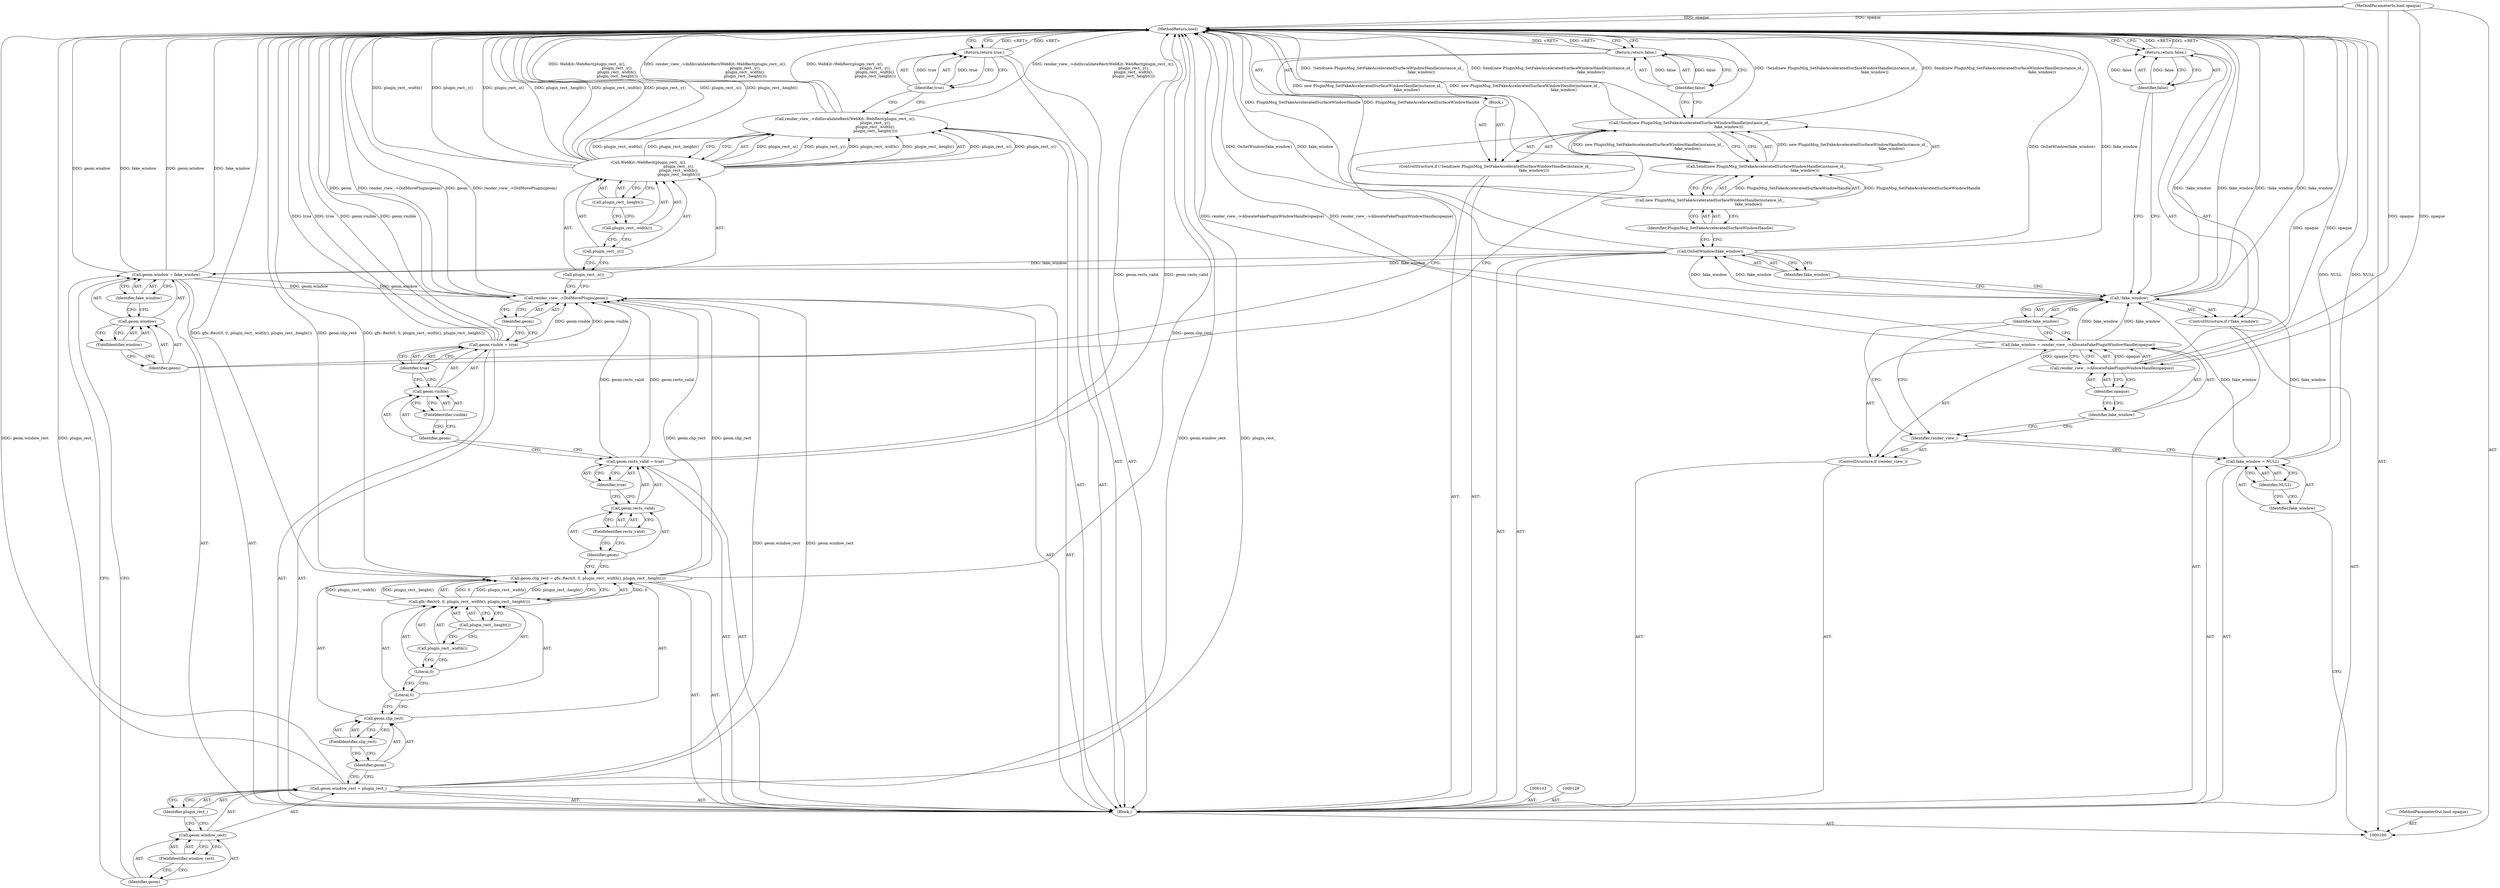 digraph "1_Chrome_ee8d6fd30b022ac2c87b7a190c954e7bb3c9b21e_11" {
"1000168" [label="(MethodReturn,bool)"];
"1000101" [label="(MethodParameterIn,bool opaque)"];
"1000240" [label="(MethodParameterOut,bool opaque)"];
"1000102" [label="(Block,)"];
"1000127" [label="(Identifier,false)"];
"1000126" [label="(Return,return false;)"];
"1000133" [label="(Identifier,fake_window)"];
"1000129" [label="(Call,geom.window = fake_window)"];
"1000130" [label="(Call,geom.window)"];
"1000131" [label="(Identifier,geom)"];
"1000132" [label="(FieldIdentifier,window)"];
"1000138" [label="(Identifier,plugin_rect_)"];
"1000134" [label="(Call,geom.window_rect = plugin_rect_)"];
"1000135" [label="(Call,geom.window_rect)"];
"1000136" [label="(Identifier,geom)"];
"1000137" [label="(FieldIdentifier,window_rect)"];
"1000143" [label="(Call,gfx::Rect(0, 0, plugin_rect_.width(), plugin_rect_.height()))"];
"1000139" [label="(Call,geom.clip_rect = gfx::Rect(0, 0, plugin_rect_.width(), plugin_rect_.height()))"];
"1000140" [label="(Call,geom.clip_rect)"];
"1000141" [label="(Identifier,geom)"];
"1000144" [label="(Literal,0)"];
"1000145" [label="(Literal,0)"];
"1000146" [label="(Call,plugin_rect_.width())"];
"1000147" [label="(Call,plugin_rect_.height())"];
"1000142" [label="(FieldIdentifier,clip_rect)"];
"1000152" [label="(Identifier,true)"];
"1000148" [label="(Call,geom.rects_valid = true)"];
"1000149" [label="(Call,geom.rects_valid)"];
"1000150" [label="(Identifier,geom)"];
"1000151" [label="(FieldIdentifier,rects_valid)"];
"1000157" [label="(Identifier,true)"];
"1000153" [label="(Call,geom.visible = true)"];
"1000154" [label="(Call,geom.visible)"];
"1000155" [label="(Identifier,geom)"];
"1000156" [label="(FieldIdentifier,visible)"];
"1000158" [label="(Call,render_view_->DidMovePlugin(geom))"];
"1000159" [label="(Identifier,geom)"];
"1000104" [label="(Call,fake_window = NULL)"];
"1000105" [label="(Identifier,fake_window)"];
"1000106" [label="(Identifier,NULL)"];
"1000160" [label="(Call,render_view_->didInvalidateRect(WebKit::WebRect(plugin_rect_.x(),\n                                                  plugin_rect_.y(),\n                                                  plugin_rect_.width(),\n                                                  plugin_rect_.height())))"];
"1000161" [label="(Call,WebKit::WebRect(plugin_rect_.x(),\n                                                  plugin_rect_.y(),\n                                                  plugin_rect_.width(),\n                                                  plugin_rect_.height()))"];
"1000162" [label="(Call,plugin_rect_.x())"];
"1000163" [label="(Call,plugin_rect_.y())"];
"1000164" [label="(Call,plugin_rect_.width())"];
"1000165" [label="(Call,plugin_rect_.height())"];
"1000166" [label="(Return,return true;)"];
"1000167" [label="(Identifier,true)"];
"1000107" [label="(ControlStructure,if (render_view_))"];
"1000108" [label="(Identifier,render_view_)"];
"1000111" [label="(Call,render_view_->AllocateFakePluginWindowHandle(opaque))"];
"1000109" [label="(Call,fake_window = render_view_->AllocateFakePluginWindowHandle(opaque))"];
"1000110" [label="(Identifier,fake_window)"];
"1000112" [label="(Identifier,opaque)"];
"1000113" [label="(ControlStructure,if (!fake_window))"];
"1000114" [label="(Call,!fake_window)"];
"1000115" [label="(Identifier,fake_window)"];
"1000117" [label="(Identifier,false)"];
"1000116" [label="(Return,return false;)"];
"1000119" [label="(Identifier,fake_window)"];
"1000118" [label="(Call,OnSetWindow(fake_window))"];
"1000123" [label="(Call,new PluginMsg_SetFakeAcceleratedSurfaceWindowHandle(instance_id_,\n                                                                fake_window))"];
"1000124" [label="(Identifier,PluginMsg_SetFakeAcceleratedSurfaceWindowHandle)"];
"1000120" [label="(ControlStructure,if (!Send(new PluginMsg_SetFakeAcceleratedSurfaceWindowHandle(instance_id_,\n                                                                fake_window))))"];
"1000121" [label="(Call,!Send(new PluginMsg_SetFakeAcceleratedSurfaceWindowHandle(instance_id_,\n                                                                fake_window)))"];
"1000122" [label="(Call,Send(new PluginMsg_SetFakeAcceleratedSurfaceWindowHandle(instance_id_,\n                                                                fake_window)))"];
"1000125" [label="(Block,)"];
"1000168" -> "1000100"  [label="AST: "];
"1000168" -> "1000116"  [label="CFG: "];
"1000168" -> "1000126"  [label="CFG: "];
"1000168" -> "1000166"  [label="CFG: "];
"1000158" -> "1000168"  [label="DDG: geom"];
"1000158" -> "1000168"  [label="DDG: render_view_->DidMovePlugin(geom)"];
"1000153" -> "1000168"  [label="DDG: true"];
"1000153" -> "1000168"  [label="DDG: geom.visible"];
"1000139" -> "1000168"  [label="DDG: geom.clip_rect"];
"1000139" -> "1000168"  [label="DDG: gfx::Rect(0, 0, plugin_rect_.width(), plugin_rect_.height())"];
"1000118" -> "1000168"  [label="DDG: OnSetWindow(fake_window)"];
"1000118" -> "1000168"  [label="DDG: fake_window"];
"1000134" -> "1000168"  [label="DDG: plugin_rect_"];
"1000134" -> "1000168"  [label="DDG: geom.window_rect"];
"1000129" -> "1000168"  [label="DDG: geom.window"];
"1000129" -> "1000168"  [label="DDG: fake_window"];
"1000161" -> "1000168"  [label="DDG: plugin_rect_.width()"];
"1000161" -> "1000168"  [label="DDG: plugin_rect_.y()"];
"1000161" -> "1000168"  [label="DDG: plugin_rect_.x()"];
"1000161" -> "1000168"  [label="DDG: plugin_rect_.height()"];
"1000114" -> "1000168"  [label="DDG: !fake_window"];
"1000114" -> "1000168"  [label="DDG: fake_window"];
"1000160" -> "1000168"  [label="DDG: render_view_->didInvalidateRect(WebKit::WebRect(plugin_rect_.x(),\n                                                  plugin_rect_.y(),\n                                                  plugin_rect_.width(),\n                                                  plugin_rect_.height()))"];
"1000160" -> "1000168"  [label="DDG: WebKit::WebRect(plugin_rect_.x(),\n                                                  plugin_rect_.y(),\n                                                  plugin_rect_.width(),\n                                                  plugin_rect_.height())"];
"1000122" -> "1000168"  [label="DDG: new PluginMsg_SetFakeAcceleratedSurfaceWindowHandle(instance_id_,\n                                                                fake_window)"];
"1000121" -> "1000168"  [label="DDG: !Send(new PluginMsg_SetFakeAcceleratedSurfaceWindowHandle(instance_id_,\n                                                                fake_window))"];
"1000121" -> "1000168"  [label="DDG: Send(new PluginMsg_SetFakeAcceleratedSurfaceWindowHandle(instance_id_,\n                                                                fake_window))"];
"1000148" -> "1000168"  [label="DDG: geom.rects_valid"];
"1000111" -> "1000168"  [label="DDG: opaque"];
"1000101" -> "1000168"  [label="DDG: opaque"];
"1000109" -> "1000168"  [label="DDG: render_view_->AllocateFakePluginWindowHandle(opaque)"];
"1000104" -> "1000168"  [label="DDG: NULL"];
"1000123" -> "1000168"  [label="DDG: PluginMsg_SetFakeAcceleratedSurfaceWindowHandle"];
"1000116" -> "1000168"  [label="DDG: <RET>"];
"1000126" -> "1000168"  [label="DDG: <RET>"];
"1000166" -> "1000168"  [label="DDG: <RET>"];
"1000101" -> "1000100"  [label="AST: "];
"1000101" -> "1000168"  [label="DDG: opaque"];
"1000101" -> "1000111"  [label="DDG: opaque"];
"1000240" -> "1000100"  [label="AST: "];
"1000102" -> "1000100"  [label="AST: "];
"1000103" -> "1000102"  [label="AST: "];
"1000104" -> "1000102"  [label="AST: "];
"1000107" -> "1000102"  [label="AST: "];
"1000113" -> "1000102"  [label="AST: "];
"1000118" -> "1000102"  [label="AST: "];
"1000120" -> "1000102"  [label="AST: "];
"1000128" -> "1000102"  [label="AST: "];
"1000129" -> "1000102"  [label="AST: "];
"1000134" -> "1000102"  [label="AST: "];
"1000139" -> "1000102"  [label="AST: "];
"1000148" -> "1000102"  [label="AST: "];
"1000153" -> "1000102"  [label="AST: "];
"1000158" -> "1000102"  [label="AST: "];
"1000160" -> "1000102"  [label="AST: "];
"1000166" -> "1000102"  [label="AST: "];
"1000127" -> "1000126"  [label="AST: "];
"1000127" -> "1000121"  [label="CFG: "];
"1000126" -> "1000127"  [label="CFG: "];
"1000127" -> "1000126"  [label="DDG: false"];
"1000126" -> "1000125"  [label="AST: "];
"1000126" -> "1000127"  [label="CFG: "];
"1000127" -> "1000126"  [label="AST: "];
"1000168" -> "1000126"  [label="CFG: "];
"1000126" -> "1000168"  [label="DDG: <RET>"];
"1000127" -> "1000126"  [label="DDG: false"];
"1000133" -> "1000129"  [label="AST: "];
"1000133" -> "1000130"  [label="CFG: "];
"1000129" -> "1000133"  [label="CFG: "];
"1000129" -> "1000102"  [label="AST: "];
"1000129" -> "1000133"  [label="CFG: "];
"1000130" -> "1000129"  [label="AST: "];
"1000133" -> "1000129"  [label="AST: "];
"1000136" -> "1000129"  [label="CFG: "];
"1000129" -> "1000168"  [label="DDG: geom.window"];
"1000129" -> "1000168"  [label="DDG: fake_window"];
"1000118" -> "1000129"  [label="DDG: fake_window"];
"1000129" -> "1000158"  [label="DDG: geom.window"];
"1000130" -> "1000129"  [label="AST: "];
"1000130" -> "1000132"  [label="CFG: "];
"1000131" -> "1000130"  [label="AST: "];
"1000132" -> "1000130"  [label="AST: "];
"1000133" -> "1000130"  [label="CFG: "];
"1000131" -> "1000130"  [label="AST: "];
"1000131" -> "1000121"  [label="CFG: "];
"1000132" -> "1000131"  [label="CFG: "];
"1000132" -> "1000130"  [label="AST: "];
"1000132" -> "1000131"  [label="CFG: "];
"1000130" -> "1000132"  [label="CFG: "];
"1000138" -> "1000134"  [label="AST: "];
"1000138" -> "1000135"  [label="CFG: "];
"1000134" -> "1000138"  [label="CFG: "];
"1000134" -> "1000102"  [label="AST: "];
"1000134" -> "1000138"  [label="CFG: "];
"1000135" -> "1000134"  [label="AST: "];
"1000138" -> "1000134"  [label="AST: "];
"1000141" -> "1000134"  [label="CFG: "];
"1000134" -> "1000168"  [label="DDG: plugin_rect_"];
"1000134" -> "1000168"  [label="DDG: geom.window_rect"];
"1000134" -> "1000158"  [label="DDG: geom.window_rect"];
"1000135" -> "1000134"  [label="AST: "];
"1000135" -> "1000137"  [label="CFG: "];
"1000136" -> "1000135"  [label="AST: "];
"1000137" -> "1000135"  [label="AST: "];
"1000138" -> "1000135"  [label="CFG: "];
"1000136" -> "1000135"  [label="AST: "];
"1000136" -> "1000129"  [label="CFG: "];
"1000137" -> "1000136"  [label="CFG: "];
"1000137" -> "1000135"  [label="AST: "];
"1000137" -> "1000136"  [label="CFG: "];
"1000135" -> "1000137"  [label="CFG: "];
"1000143" -> "1000139"  [label="AST: "];
"1000143" -> "1000147"  [label="CFG: "];
"1000144" -> "1000143"  [label="AST: "];
"1000145" -> "1000143"  [label="AST: "];
"1000146" -> "1000143"  [label="AST: "];
"1000147" -> "1000143"  [label="AST: "];
"1000139" -> "1000143"  [label="CFG: "];
"1000143" -> "1000139"  [label="DDG: 0"];
"1000143" -> "1000139"  [label="DDG: plugin_rect_.width()"];
"1000143" -> "1000139"  [label="DDG: plugin_rect_.height()"];
"1000139" -> "1000102"  [label="AST: "];
"1000139" -> "1000143"  [label="CFG: "];
"1000140" -> "1000139"  [label="AST: "];
"1000143" -> "1000139"  [label="AST: "];
"1000150" -> "1000139"  [label="CFG: "];
"1000139" -> "1000168"  [label="DDG: geom.clip_rect"];
"1000139" -> "1000168"  [label="DDG: gfx::Rect(0, 0, plugin_rect_.width(), plugin_rect_.height())"];
"1000143" -> "1000139"  [label="DDG: 0"];
"1000143" -> "1000139"  [label="DDG: plugin_rect_.width()"];
"1000143" -> "1000139"  [label="DDG: plugin_rect_.height()"];
"1000139" -> "1000158"  [label="DDG: geom.clip_rect"];
"1000140" -> "1000139"  [label="AST: "];
"1000140" -> "1000142"  [label="CFG: "];
"1000141" -> "1000140"  [label="AST: "];
"1000142" -> "1000140"  [label="AST: "];
"1000144" -> "1000140"  [label="CFG: "];
"1000141" -> "1000140"  [label="AST: "];
"1000141" -> "1000134"  [label="CFG: "];
"1000142" -> "1000141"  [label="CFG: "];
"1000144" -> "1000143"  [label="AST: "];
"1000144" -> "1000140"  [label="CFG: "];
"1000145" -> "1000144"  [label="CFG: "];
"1000145" -> "1000143"  [label="AST: "];
"1000145" -> "1000144"  [label="CFG: "];
"1000146" -> "1000145"  [label="CFG: "];
"1000146" -> "1000143"  [label="AST: "];
"1000146" -> "1000145"  [label="CFG: "];
"1000147" -> "1000146"  [label="CFG: "];
"1000147" -> "1000143"  [label="AST: "];
"1000147" -> "1000146"  [label="CFG: "];
"1000143" -> "1000147"  [label="CFG: "];
"1000142" -> "1000140"  [label="AST: "];
"1000142" -> "1000141"  [label="CFG: "];
"1000140" -> "1000142"  [label="CFG: "];
"1000152" -> "1000148"  [label="AST: "];
"1000152" -> "1000149"  [label="CFG: "];
"1000148" -> "1000152"  [label="CFG: "];
"1000148" -> "1000102"  [label="AST: "];
"1000148" -> "1000152"  [label="CFG: "];
"1000149" -> "1000148"  [label="AST: "];
"1000152" -> "1000148"  [label="AST: "];
"1000155" -> "1000148"  [label="CFG: "];
"1000148" -> "1000168"  [label="DDG: geom.rects_valid"];
"1000148" -> "1000158"  [label="DDG: geom.rects_valid"];
"1000149" -> "1000148"  [label="AST: "];
"1000149" -> "1000151"  [label="CFG: "];
"1000150" -> "1000149"  [label="AST: "];
"1000151" -> "1000149"  [label="AST: "];
"1000152" -> "1000149"  [label="CFG: "];
"1000150" -> "1000149"  [label="AST: "];
"1000150" -> "1000139"  [label="CFG: "];
"1000151" -> "1000150"  [label="CFG: "];
"1000151" -> "1000149"  [label="AST: "];
"1000151" -> "1000150"  [label="CFG: "];
"1000149" -> "1000151"  [label="CFG: "];
"1000157" -> "1000153"  [label="AST: "];
"1000157" -> "1000154"  [label="CFG: "];
"1000153" -> "1000157"  [label="CFG: "];
"1000153" -> "1000102"  [label="AST: "];
"1000153" -> "1000157"  [label="CFG: "];
"1000154" -> "1000153"  [label="AST: "];
"1000157" -> "1000153"  [label="AST: "];
"1000159" -> "1000153"  [label="CFG: "];
"1000153" -> "1000168"  [label="DDG: true"];
"1000153" -> "1000168"  [label="DDG: geom.visible"];
"1000153" -> "1000158"  [label="DDG: geom.visible"];
"1000154" -> "1000153"  [label="AST: "];
"1000154" -> "1000156"  [label="CFG: "];
"1000155" -> "1000154"  [label="AST: "];
"1000156" -> "1000154"  [label="AST: "];
"1000157" -> "1000154"  [label="CFG: "];
"1000155" -> "1000154"  [label="AST: "];
"1000155" -> "1000148"  [label="CFG: "];
"1000156" -> "1000155"  [label="CFG: "];
"1000156" -> "1000154"  [label="AST: "];
"1000156" -> "1000155"  [label="CFG: "];
"1000154" -> "1000156"  [label="CFG: "];
"1000158" -> "1000102"  [label="AST: "];
"1000158" -> "1000159"  [label="CFG: "];
"1000159" -> "1000158"  [label="AST: "];
"1000162" -> "1000158"  [label="CFG: "];
"1000158" -> "1000168"  [label="DDG: geom"];
"1000158" -> "1000168"  [label="DDG: render_view_->DidMovePlugin(geom)"];
"1000129" -> "1000158"  [label="DDG: geom.window"];
"1000139" -> "1000158"  [label="DDG: geom.clip_rect"];
"1000148" -> "1000158"  [label="DDG: geom.rects_valid"];
"1000153" -> "1000158"  [label="DDG: geom.visible"];
"1000134" -> "1000158"  [label="DDG: geom.window_rect"];
"1000159" -> "1000158"  [label="AST: "];
"1000159" -> "1000153"  [label="CFG: "];
"1000158" -> "1000159"  [label="CFG: "];
"1000104" -> "1000102"  [label="AST: "];
"1000104" -> "1000106"  [label="CFG: "];
"1000105" -> "1000104"  [label="AST: "];
"1000106" -> "1000104"  [label="AST: "];
"1000108" -> "1000104"  [label="CFG: "];
"1000104" -> "1000168"  [label="DDG: NULL"];
"1000104" -> "1000114"  [label="DDG: fake_window"];
"1000105" -> "1000104"  [label="AST: "];
"1000105" -> "1000100"  [label="CFG: "];
"1000106" -> "1000105"  [label="CFG: "];
"1000106" -> "1000104"  [label="AST: "];
"1000106" -> "1000105"  [label="CFG: "];
"1000104" -> "1000106"  [label="CFG: "];
"1000160" -> "1000102"  [label="AST: "];
"1000160" -> "1000161"  [label="CFG: "];
"1000161" -> "1000160"  [label="AST: "];
"1000167" -> "1000160"  [label="CFG: "];
"1000160" -> "1000168"  [label="DDG: render_view_->didInvalidateRect(WebKit::WebRect(plugin_rect_.x(),\n                                                  plugin_rect_.y(),\n                                                  plugin_rect_.width(),\n                                                  plugin_rect_.height()))"];
"1000160" -> "1000168"  [label="DDG: WebKit::WebRect(plugin_rect_.x(),\n                                                  plugin_rect_.y(),\n                                                  plugin_rect_.width(),\n                                                  plugin_rect_.height())"];
"1000161" -> "1000160"  [label="DDG: plugin_rect_.x()"];
"1000161" -> "1000160"  [label="DDG: plugin_rect_.y()"];
"1000161" -> "1000160"  [label="DDG: plugin_rect_.width()"];
"1000161" -> "1000160"  [label="DDG: plugin_rect_.height()"];
"1000161" -> "1000160"  [label="AST: "];
"1000161" -> "1000165"  [label="CFG: "];
"1000162" -> "1000161"  [label="AST: "];
"1000163" -> "1000161"  [label="AST: "];
"1000164" -> "1000161"  [label="AST: "];
"1000165" -> "1000161"  [label="AST: "];
"1000160" -> "1000161"  [label="CFG: "];
"1000161" -> "1000168"  [label="DDG: plugin_rect_.width()"];
"1000161" -> "1000168"  [label="DDG: plugin_rect_.y()"];
"1000161" -> "1000168"  [label="DDG: plugin_rect_.x()"];
"1000161" -> "1000168"  [label="DDG: plugin_rect_.height()"];
"1000161" -> "1000160"  [label="DDG: plugin_rect_.x()"];
"1000161" -> "1000160"  [label="DDG: plugin_rect_.y()"];
"1000161" -> "1000160"  [label="DDG: plugin_rect_.width()"];
"1000161" -> "1000160"  [label="DDG: plugin_rect_.height()"];
"1000162" -> "1000161"  [label="AST: "];
"1000162" -> "1000158"  [label="CFG: "];
"1000163" -> "1000162"  [label="CFG: "];
"1000163" -> "1000161"  [label="AST: "];
"1000163" -> "1000162"  [label="CFG: "];
"1000164" -> "1000163"  [label="CFG: "];
"1000164" -> "1000161"  [label="AST: "];
"1000164" -> "1000163"  [label="CFG: "];
"1000165" -> "1000164"  [label="CFG: "];
"1000165" -> "1000161"  [label="AST: "];
"1000165" -> "1000164"  [label="CFG: "];
"1000161" -> "1000165"  [label="CFG: "];
"1000166" -> "1000102"  [label="AST: "];
"1000166" -> "1000167"  [label="CFG: "];
"1000167" -> "1000166"  [label="AST: "];
"1000168" -> "1000166"  [label="CFG: "];
"1000166" -> "1000168"  [label="DDG: <RET>"];
"1000167" -> "1000166"  [label="DDG: true"];
"1000167" -> "1000166"  [label="AST: "];
"1000167" -> "1000160"  [label="CFG: "];
"1000166" -> "1000167"  [label="CFG: "];
"1000167" -> "1000166"  [label="DDG: true"];
"1000107" -> "1000102"  [label="AST: "];
"1000108" -> "1000107"  [label="AST: "];
"1000109" -> "1000107"  [label="AST: "];
"1000108" -> "1000107"  [label="AST: "];
"1000108" -> "1000104"  [label="CFG: "];
"1000110" -> "1000108"  [label="CFG: "];
"1000115" -> "1000108"  [label="CFG: "];
"1000111" -> "1000109"  [label="AST: "];
"1000111" -> "1000112"  [label="CFG: "];
"1000112" -> "1000111"  [label="AST: "];
"1000109" -> "1000111"  [label="CFG: "];
"1000111" -> "1000168"  [label="DDG: opaque"];
"1000111" -> "1000109"  [label="DDG: opaque"];
"1000101" -> "1000111"  [label="DDG: opaque"];
"1000109" -> "1000107"  [label="AST: "];
"1000109" -> "1000111"  [label="CFG: "];
"1000110" -> "1000109"  [label="AST: "];
"1000111" -> "1000109"  [label="AST: "];
"1000115" -> "1000109"  [label="CFG: "];
"1000109" -> "1000168"  [label="DDG: render_view_->AllocateFakePluginWindowHandle(opaque)"];
"1000111" -> "1000109"  [label="DDG: opaque"];
"1000109" -> "1000114"  [label="DDG: fake_window"];
"1000110" -> "1000109"  [label="AST: "];
"1000110" -> "1000108"  [label="CFG: "];
"1000112" -> "1000110"  [label="CFG: "];
"1000112" -> "1000111"  [label="AST: "];
"1000112" -> "1000110"  [label="CFG: "];
"1000111" -> "1000112"  [label="CFG: "];
"1000113" -> "1000102"  [label="AST: "];
"1000114" -> "1000113"  [label="AST: "];
"1000116" -> "1000113"  [label="AST: "];
"1000114" -> "1000113"  [label="AST: "];
"1000114" -> "1000115"  [label="CFG: "];
"1000115" -> "1000114"  [label="AST: "];
"1000117" -> "1000114"  [label="CFG: "];
"1000119" -> "1000114"  [label="CFG: "];
"1000114" -> "1000168"  [label="DDG: !fake_window"];
"1000114" -> "1000168"  [label="DDG: fake_window"];
"1000104" -> "1000114"  [label="DDG: fake_window"];
"1000109" -> "1000114"  [label="DDG: fake_window"];
"1000114" -> "1000118"  [label="DDG: fake_window"];
"1000115" -> "1000114"  [label="AST: "];
"1000115" -> "1000109"  [label="CFG: "];
"1000115" -> "1000108"  [label="CFG: "];
"1000114" -> "1000115"  [label="CFG: "];
"1000117" -> "1000116"  [label="AST: "];
"1000117" -> "1000114"  [label="CFG: "];
"1000116" -> "1000117"  [label="CFG: "];
"1000117" -> "1000116"  [label="DDG: false"];
"1000116" -> "1000113"  [label="AST: "];
"1000116" -> "1000117"  [label="CFG: "];
"1000117" -> "1000116"  [label="AST: "];
"1000168" -> "1000116"  [label="CFG: "];
"1000116" -> "1000168"  [label="DDG: <RET>"];
"1000117" -> "1000116"  [label="DDG: false"];
"1000119" -> "1000118"  [label="AST: "];
"1000119" -> "1000114"  [label="CFG: "];
"1000118" -> "1000119"  [label="CFG: "];
"1000118" -> "1000102"  [label="AST: "];
"1000118" -> "1000119"  [label="CFG: "];
"1000119" -> "1000118"  [label="AST: "];
"1000124" -> "1000118"  [label="CFG: "];
"1000118" -> "1000168"  [label="DDG: OnSetWindow(fake_window)"];
"1000118" -> "1000168"  [label="DDG: fake_window"];
"1000114" -> "1000118"  [label="DDG: fake_window"];
"1000118" -> "1000129"  [label="DDG: fake_window"];
"1000123" -> "1000122"  [label="AST: "];
"1000123" -> "1000124"  [label="CFG: "];
"1000124" -> "1000123"  [label="AST: "];
"1000122" -> "1000123"  [label="CFG: "];
"1000123" -> "1000168"  [label="DDG: PluginMsg_SetFakeAcceleratedSurfaceWindowHandle"];
"1000123" -> "1000122"  [label="DDG: PluginMsg_SetFakeAcceleratedSurfaceWindowHandle"];
"1000124" -> "1000123"  [label="AST: "];
"1000124" -> "1000118"  [label="CFG: "];
"1000123" -> "1000124"  [label="CFG: "];
"1000120" -> "1000102"  [label="AST: "];
"1000121" -> "1000120"  [label="AST: "];
"1000125" -> "1000120"  [label="AST: "];
"1000121" -> "1000120"  [label="AST: "];
"1000121" -> "1000122"  [label="CFG: "];
"1000122" -> "1000121"  [label="AST: "];
"1000127" -> "1000121"  [label="CFG: "];
"1000131" -> "1000121"  [label="CFG: "];
"1000121" -> "1000168"  [label="DDG: !Send(new PluginMsg_SetFakeAcceleratedSurfaceWindowHandle(instance_id_,\n                                                                fake_window))"];
"1000121" -> "1000168"  [label="DDG: Send(new PluginMsg_SetFakeAcceleratedSurfaceWindowHandle(instance_id_,\n                                                                fake_window))"];
"1000122" -> "1000121"  [label="DDG: new PluginMsg_SetFakeAcceleratedSurfaceWindowHandle(instance_id_,\n                                                                fake_window)"];
"1000122" -> "1000121"  [label="AST: "];
"1000122" -> "1000123"  [label="CFG: "];
"1000123" -> "1000122"  [label="AST: "];
"1000121" -> "1000122"  [label="CFG: "];
"1000122" -> "1000168"  [label="DDG: new PluginMsg_SetFakeAcceleratedSurfaceWindowHandle(instance_id_,\n                                                                fake_window)"];
"1000122" -> "1000121"  [label="DDG: new PluginMsg_SetFakeAcceleratedSurfaceWindowHandle(instance_id_,\n                                                                fake_window)"];
"1000123" -> "1000122"  [label="DDG: PluginMsg_SetFakeAcceleratedSurfaceWindowHandle"];
"1000125" -> "1000120"  [label="AST: "];
"1000126" -> "1000125"  [label="AST: "];
}
